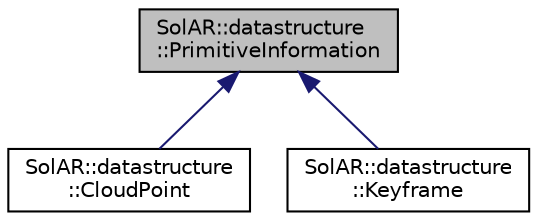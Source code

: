 digraph "SolAR::datastructure::PrimitiveInformation"
{
  edge [fontname="Helvetica",fontsize="10",labelfontname="Helvetica",labelfontsize="10"];
  node [fontname="Helvetica",fontsize="10",shape=record];
  Node0 [label="SolAR::datastructure\l::PrimitiveInformation",height=0.2,width=0.4,color="black", fillcolor="grey75", style="filled", fontcolor="black"];
  Node0 -> Node1 [dir="back",color="midnightblue",fontsize="10",style="solid",fontname="Helvetica"];
  Node1 [label="SolAR::datastructure\l::CloudPoint",height=0.2,width=0.4,color="black", fillcolor="white", style="filled",URL="$class_sol_a_r_1_1datastructure_1_1_cloud_point.html",tooltip="A 3D point stored in a cloud of points. "];
  Node0 -> Node2 [dir="back",color="midnightblue",fontsize="10",style="solid",fontname="Helvetica"];
  Node2 [label="SolAR::datastructure\l::Keyframe",height=0.2,width=0.4,color="black", fillcolor="white", style="filled",URL="$class_sol_a_r_1_1datastructure_1_1_keyframe.html",tooltip="A keyframe. "];
}
